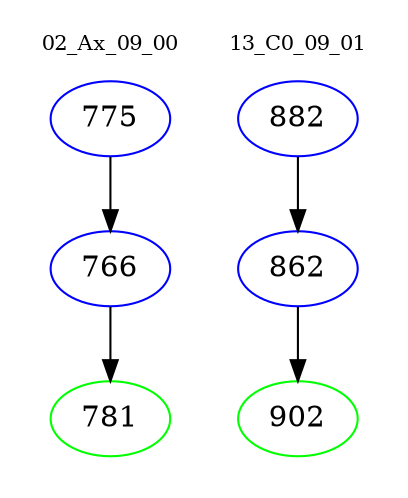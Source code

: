 digraph{
subgraph cluster_0 {
color = white
label = "02_Ax_09_00";
fontsize=10;
T0_775 [label="775", color="blue"]
T0_775 -> T0_766 [color="black"]
T0_766 [label="766", color="blue"]
T0_766 -> T0_781 [color="black"]
T0_781 [label="781", color="green"]
}
subgraph cluster_1 {
color = white
label = "13_C0_09_01";
fontsize=10;
T1_882 [label="882", color="blue"]
T1_882 -> T1_862 [color="black"]
T1_862 [label="862", color="blue"]
T1_862 -> T1_902 [color="black"]
T1_902 [label="902", color="green"]
}
}
